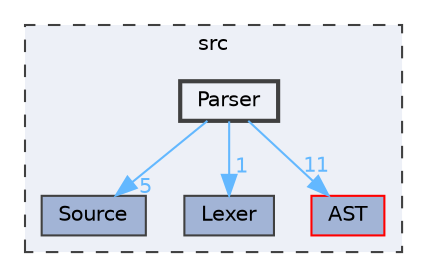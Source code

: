 digraph "/Users/henry/workspace/reflex-compiler/src/Parser"
{
 // LATEX_PDF_SIZE
  bgcolor="transparent";
  edge [fontname=Helvetica,fontsize=10,labelfontname=Helvetica,labelfontsize=10];
  node [fontname=Helvetica,fontsize=10,shape=box,height=0.2,width=0.4];
  compound=true
  subgraph clusterdir_68267d1309a1af8e8297ef4c3efbcdba {
    graph [ bgcolor="#edf0f7", pencolor="grey25", label="src", fontname=Helvetica,fontsize=10 style="filled,dashed", URL="dir_68267d1309a1af8e8297ef4c3efbcdba.html",tooltip=""]
  dir_123431c39e1bae3443d48e4d72eed89b [label="Source", fillcolor="#a2b4d6", color="grey25", style="filled", URL="dir_123431c39e1bae3443d48e4d72eed89b.html",tooltip=""];
  dir_88e39be520f2098fac593fc831bd088d [label="Lexer", fillcolor="#a2b4d6", color="grey25", style="filled", URL="dir_88e39be520f2098fac593fc831bd088d.html",tooltip=""];
  dir_2753544c6f01c90a87473366a10a4997 [label="AST", fillcolor="#a2b4d6", color="red", style="filled", URL="dir_2753544c6f01c90a87473366a10a4997.html",tooltip=""];
  dir_be6b6bc8933d1b72ef64ada15681fca0 [label="Parser", fillcolor="#edf0f7", color="grey25", style="filled,bold", URL="dir_be6b6bc8933d1b72ef64ada15681fca0.html",tooltip=""];
  }
  dir_be6b6bc8933d1b72ef64ada15681fca0->dir_123431c39e1bae3443d48e4d72eed89b [headlabel="5", labeldistance=1.5 headhref="dir_000007_000008.html" color="steelblue1" fontcolor="steelblue1"];
  dir_be6b6bc8933d1b72ef64ada15681fca0->dir_2753544c6f01c90a87473366a10a4997 [headlabel="11", labeldistance=1.5 headhref="dir_000007_000000.html" color="steelblue1" fontcolor="steelblue1"];
  dir_be6b6bc8933d1b72ef64ada15681fca0->dir_88e39be520f2098fac593fc831bd088d [headlabel="1", labeldistance=1.5 headhref="dir_000007_000004.html" color="steelblue1" fontcolor="steelblue1"];
}
